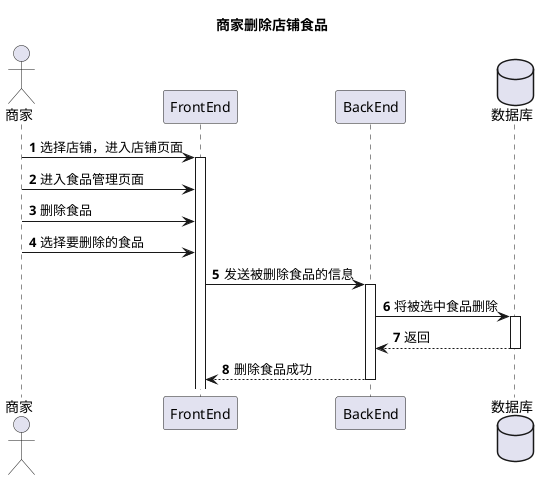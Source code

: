 @startuml
'https://plantuml.com/sequence-diagram

autonumber
title 商家删除店铺食品

actor 商家
participant FrontEnd
participant BackEnd
database 数据库

商家 -> FrontEnd ++:选择店铺，进入店铺页面
商家 -> FrontEnd :进入食品管理页面
商家 -> FrontEnd :删除食品
商家 -> FrontEnd :选择要删除的食品
FrontEnd -> BackEnd ++:发送被删除食品的信息
BackEnd -> 数据库 ++:将被选中食品删除
数据库 --> BackEnd --: 返回
BackEnd --> FrontEnd --: 删除食品成功
@enduml
